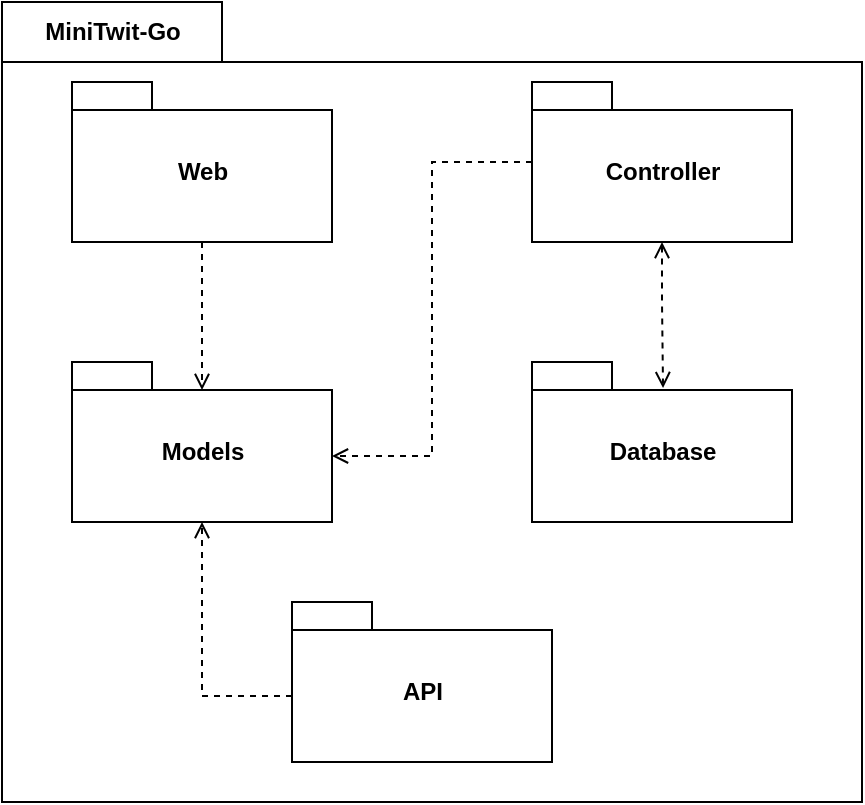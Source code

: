 <mxfile version="18.1.2" type="github">
  <diagram id="qgBHBHoI5vRYq5nDz8TL" name="Page-1">
    <mxGraphModel dx="1002" dy="657" grid="1" gridSize="10" guides="1" tooltips="1" connect="1" arrows="1" fold="1" page="1" pageScale="1" pageWidth="850" pageHeight="1100" math="0" shadow="0">
      <root>
        <mxCell id="0" />
        <mxCell id="1" parent="0" />
        <mxCell id="rDfPOSZyXzuXwNUEWjpq-2" value="MiniTwit-Go" style="shape=folder;fontStyle=1;tabWidth=110;tabHeight=30;tabPosition=left;html=1;boundedLbl=1;labelInHeader=1;container=1;collapsible=0;fillColor=none;" vertex="1" parent="1">
          <mxGeometry x="90" y="90" width="430" height="400" as="geometry" />
        </mxCell>
        <mxCell id="rDfPOSZyXzuXwNUEWjpq-3" value="" style="html=1;strokeColor=none;resizeWidth=1;resizeHeight=1;fillColor=none;part=1;connectable=0;allowArrows=0;deletable=0;" vertex="1" parent="rDfPOSZyXzuXwNUEWjpq-2">
          <mxGeometry width="430.0" height="280.0" relative="1" as="geometry">
            <mxPoint y="30" as="offset" />
          </mxGeometry>
        </mxCell>
        <mxCell id="rDfPOSZyXzuXwNUEWjpq-20" value="Web" style="shape=folder;fontStyle=1;spacingTop=10;tabWidth=40;tabHeight=14;tabPosition=left;html=1;fillColor=none;" vertex="1" parent="rDfPOSZyXzuXwNUEWjpq-2">
          <mxGeometry x="35" y="40" width="130" height="80" as="geometry" />
        </mxCell>
        <mxCell id="rDfPOSZyXzuXwNUEWjpq-21" value="Models" style="shape=folder;fontStyle=1;spacingTop=10;tabWidth=40;tabHeight=14;tabPosition=left;html=1;fillColor=none;" vertex="1" parent="rDfPOSZyXzuXwNUEWjpq-2">
          <mxGeometry x="35" y="180" width="130" height="80" as="geometry" />
        </mxCell>
        <mxCell id="rDfPOSZyXzuXwNUEWjpq-19" style="edgeStyle=orthogonalEdgeStyle;rounded=0;orthogonalLoop=1;jettySize=auto;html=1;entryX=0.5;entryY=0.175;entryDx=0;entryDy=0;entryPerimeter=0;startArrow=none;startFill=0;dashed=1;endArrow=open;endFill=0;" edge="1" parent="rDfPOSZyXzuXwNUEWjpq-2" source="rDfPOSZyXzuXwNUEWjpq-20" target="rDfPOSZyXzuXwNUEWjpq-21">
          <mxGeometry relative="1" as="geometry" />
        </mxCell>
        <mxCell id="rDfPOSZyXzuXwNUEWjpq-22" value="Database" style="shape=folder;fontStyle=1;spacingTop=10;tabWidth=40;tabHeight=14;tabPosition=left;html=1;fillColor=none;" vertex="1" parent="rDfPOSZyXzuXwNUEWjpq-2">
          <mxGeometry x="265" y="180" width="130" height="80" as="geometry" />
        </mxCell>
        <mxCell id="rDfPOSZyXzuXwNUEWjpq-23" style="edgeStyle=orthogonalEdgeStyle;rounded=0;orthogonalLoop=1;jettySize=auto;html=1;entryX=0.504;entryY=0.163;entryDx=0;entryDy=0;entryPerimeter=0;startArrow=open;startFill=0;dashed=1;endArrow=open;endFill=0;" edge="1" parent="rDfPOSZyXzuXwNUEWjpq-2" source="rDfPOSZyXzuXwNUEWjpq-25" target="rDfPOSZyXzuXwNUEWjpq-22">
          <mxGeometry relative="1" as="geometry" />
        </mxCell>
        <mxCell id="rDfPOSZyXzuXwNUEWjpq-24" style="edgeStyle=orthogonalEdgeStyle;rounded=0;orthogonalLoop=1;jettySize=auto;html=1;entryX=0;entryY=0;entryDx=130;entryDy=47;entryPerimeter=0;endArrow=open;endFill=0;dashed=1;" edge="1" parent="rDfPOSZyXzuXwNUEWjpq-2" source="rDfPOSZyXzuXwNUEWjpq-25" target="rDfPOSZyXzuXwNUEWjpq-21">
          <mxGeometry relative="1" as="geometry" />
        </mxCell>
        <mxCell id="rDfPOSZyXzuXwNUEWjpq-25" value="Controller" style="shape=folder;fontStyle=1;spacingTop=10;tabWidth=40;tabHeight=14;tabPosition=left;html=1;fillColor=none;" vertex="1" parent="rDfPOSZyXzuXwNUEWjpq-2">
          <mxGeometry x="265" y="40" width="130" height="80" as="geometry" />
        </mxCell>
        <mxCell id="rDfPOSZyXzuXwNUEWjpq-26" style="edgeStyle=orthogonalEdgeStyle;rounded=0;orthogonalLoop=1;jettySize=auto;html=1;entryX=0.5;entryY=1;entryDx=0;entryDy=0;entryPerimeter=0;startArrow=none;startFill=0;exitX=0;exitY=0;exitDx=0;exitDy=47;exitPerimeter=0;dashed=1;endArrow=open;endFill=0;" edge="1" parent="rDfPOSZyXzuXwNUEWjpq-2" source="rDfPOSZyXzuXwNUEWjpq-27" target="rDfPOSZyXzuXwNUEWjpq-21">
          <mxGeometry relative="1" as="geometry" />
        </mxCell>
        <mxCell id="rDfPOSZyXzuXwNUEWjpq-27" value="API" style="shape=folder;fontStyle=1;spacingTop=10;tabWidth=40;tabHeight=14;tabPosition=left;html=1;fillColor=none;" vertex="1" parent="rDfPOSZyXzuXwNUEWjpq-2">
          <mxGeometry x="145" y="300" width="130" height="80" as="geometry" />
        </mxCell>
      </root>
    </mxGraphModel>
  </diagram>
</mxfile>

